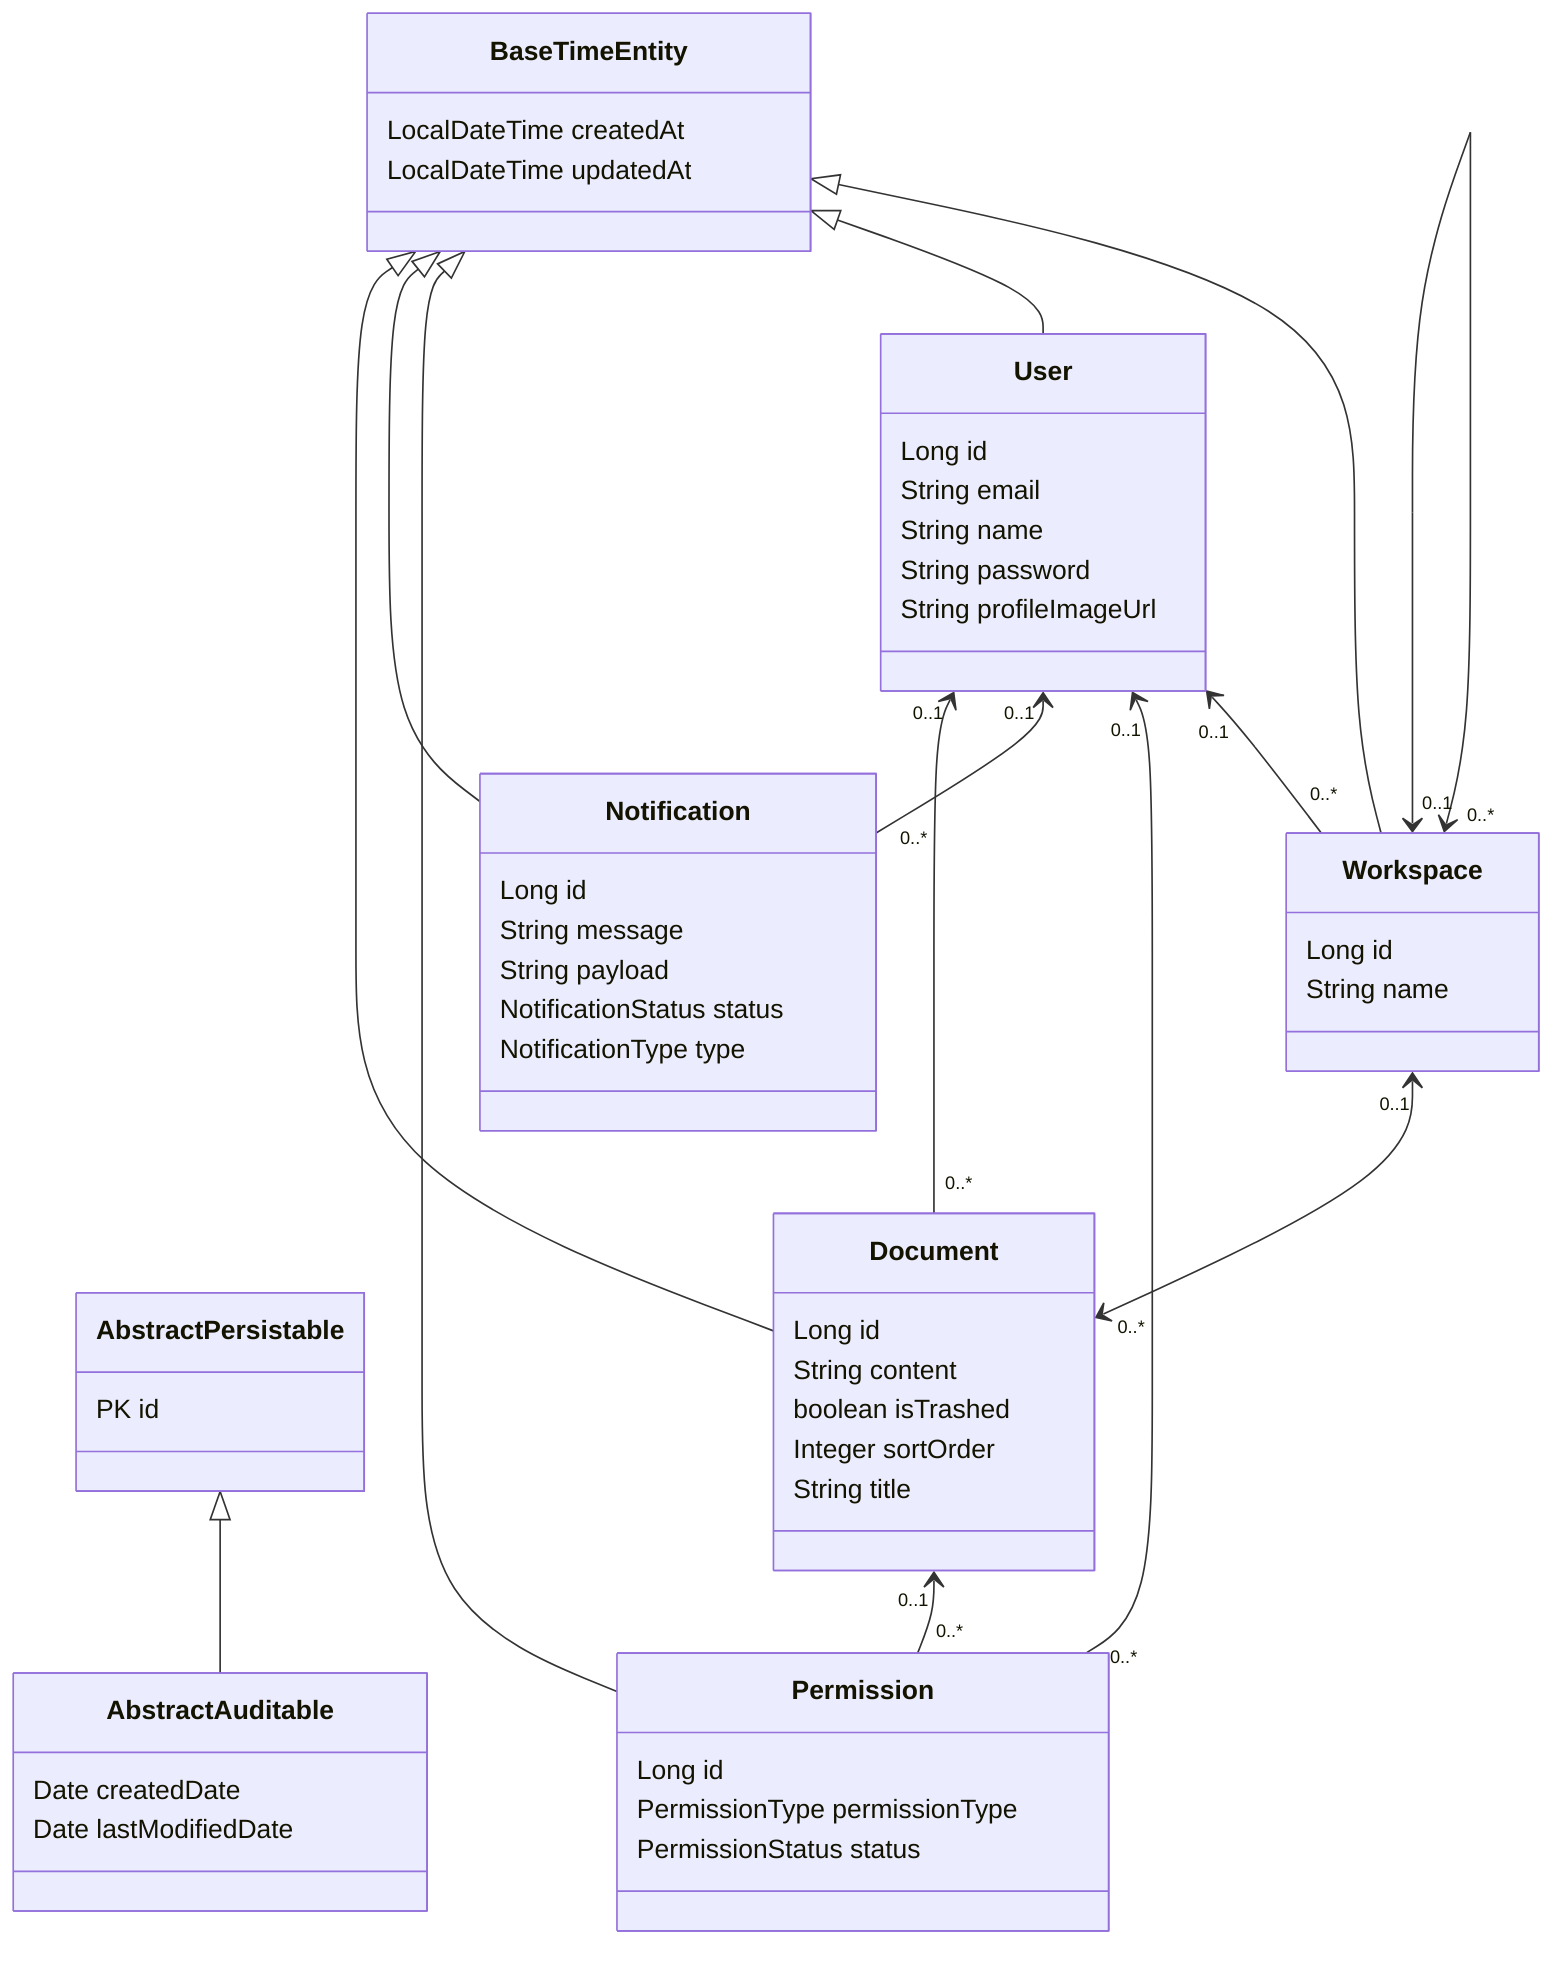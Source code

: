 classDiagram
direction BT
class AbstractAuditable {
    Date  createdDate
    Date  lastModifiedDate
}
class AbstractPersistable {
    PK  id
}
class BaseTimeEntity {
    LocalDateTime  createdAt
    LocalDateTime  updatedAt
}
class Document {
    Long  id
    String  content
    boolean  isTrashed
    Integer  sortOrder
    String  title
}
class Notification {
    Long  id
    String  message
    String  payload
    NotificationStatus  status
    NotificationType  type
}
class Permission {
    Long  id
    PermissionType  permissionType
    PermissionStatus  status
}
class User {
    Long  id
    String  email
    String  name
    String  password
    String  profileImageUrl
}
class Workspace {
    Long  id
    String  name
}

AbstractAuditable  --|>  AbstractPersistable 
Document  --|>  BaseTimeEntity 
Document "0..*" --> "0..1" User 
Document "0..*" <--> "0..1" Workspace 
Notification  --|>  BaseTimeEntity 
Notification "0..*" --> "0..1" User 
Permission  --|>  BaseTimeEntity 
Permission "0..*" --> "0..1" Document 
Permission "0..*" --> "0..1" User 
User  --|>  BaseTimeEntity 
Workspace  --|>  BaseTimeEntity 
Workspace "0..*" --> "0..1" User 
Workspace "0..1" <--> "0..*" Workspace